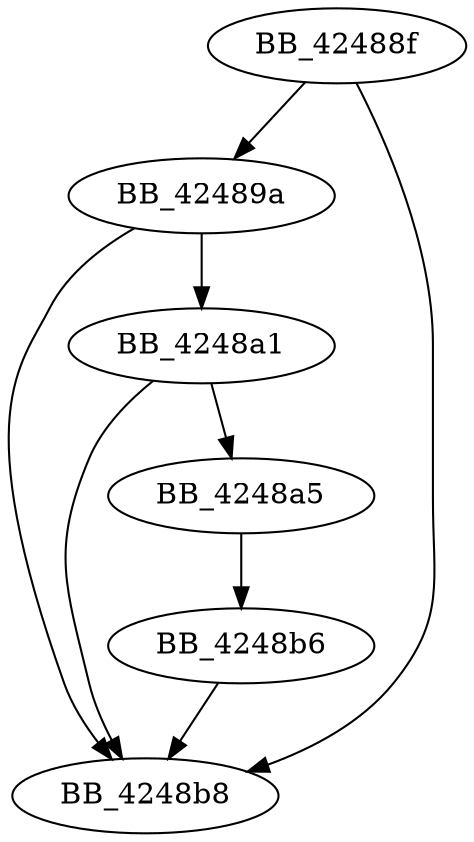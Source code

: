 DiGraph __copytlocinfo_nolock{
BB_42488f->BB_42489a
BB_42488f->BB_4248b8
BB_42489a->BB_4248a1
BB_42489a->BB_4248b8
BB_4248a1->BB_4248a5
BB_4248a1->BB_4248b8
BB_4248a5->BB_4248b6
BB_4248b6->BB_4248b8
}
